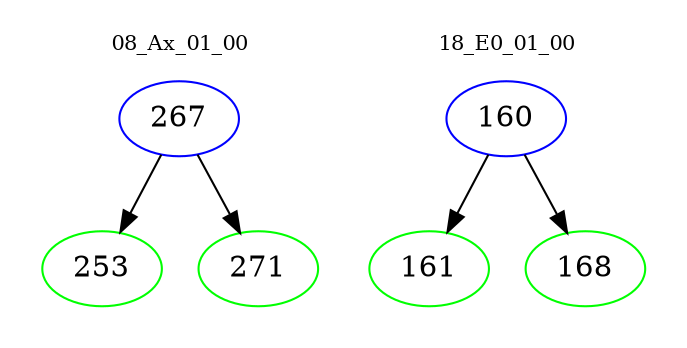 digraph{
subgraph cluster_0 {
color = white
label = "08_Ax_01_00";
fontsize=10;
T0_267 [label="267", color="blue"]
T0_267 -> T0_253 [color="black"]
T0_253 [label="253", color="green"]
T0_267 -> T0_271 [color="black"]
T0_271 [label="271", color="green"]
}
subgraph cluster_1 {
color = white
label = "18_E0_01_00";
fontsize=10;
T1_160 [label="160", color="blue"]
T1_160 -> T1_161 [color="black"]
T1_161 [label="161", color="green"]
T1_160 -> T1_168 [color="black"]
T1_168 [label="168", color="green"]
}
}
